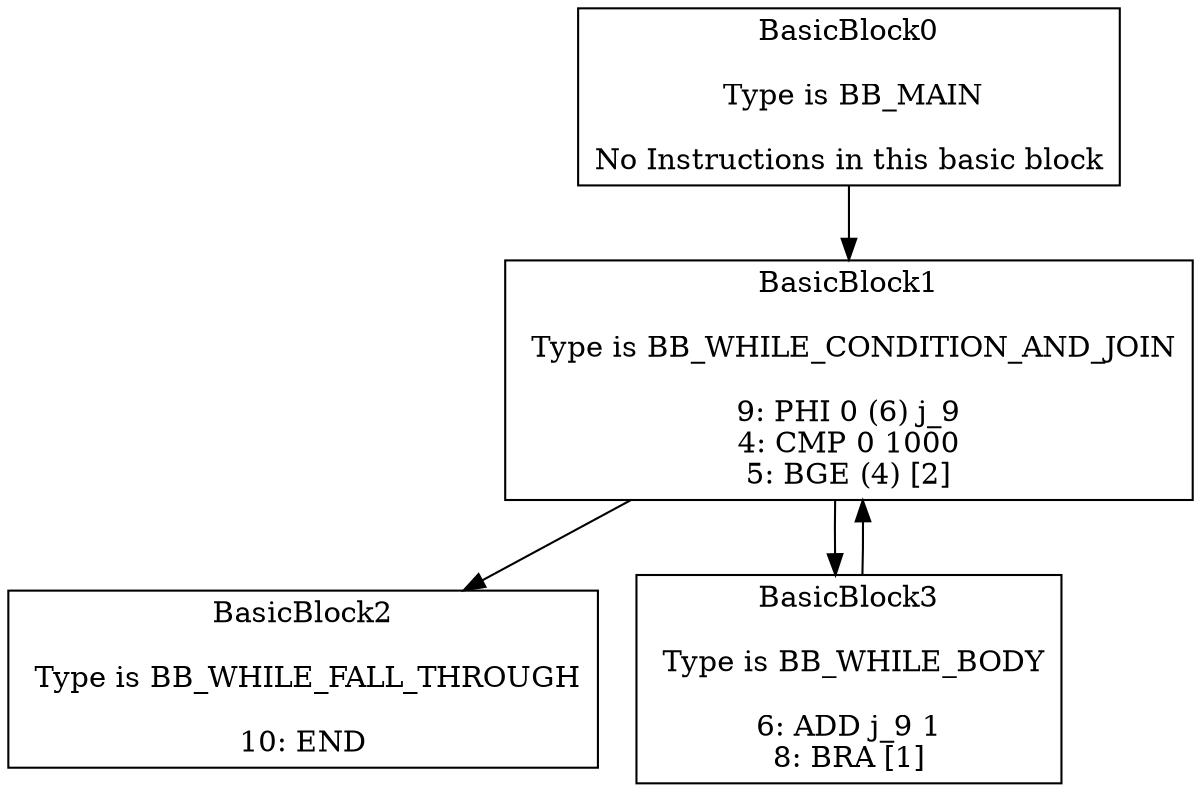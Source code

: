 digraph{
BasicBlock0 -> BasicBlock1
BasicBlock1 -> BasicBlock2
BasicBlock1 -> BasicBlock3
BasicBlock3 -> BasicBlock1
BasicBlock0[shape="box", label="BasicBlock0

 Type is BB_MAIN

No Instructions in this basic block
"]
BasicBlock1[shape="box", label="BasicBlock1

 Type is BB_WHILE_CONDITION_AND_JOIN

9: PHI 0 (6) j_9
4: CMP 0 1000
5: BGE (4) [2]
"]
BasicBlock2[shape="box", label="BasicBlock2

 Type is BB_WHILE_FALL_THROUGH

10: END
"]
BasicBlock3[shape="box", label="BasicBlock3

 Type is BB_WHILE_BODY

6: ADD j_9 1
8: BRA [1]
"]
}
